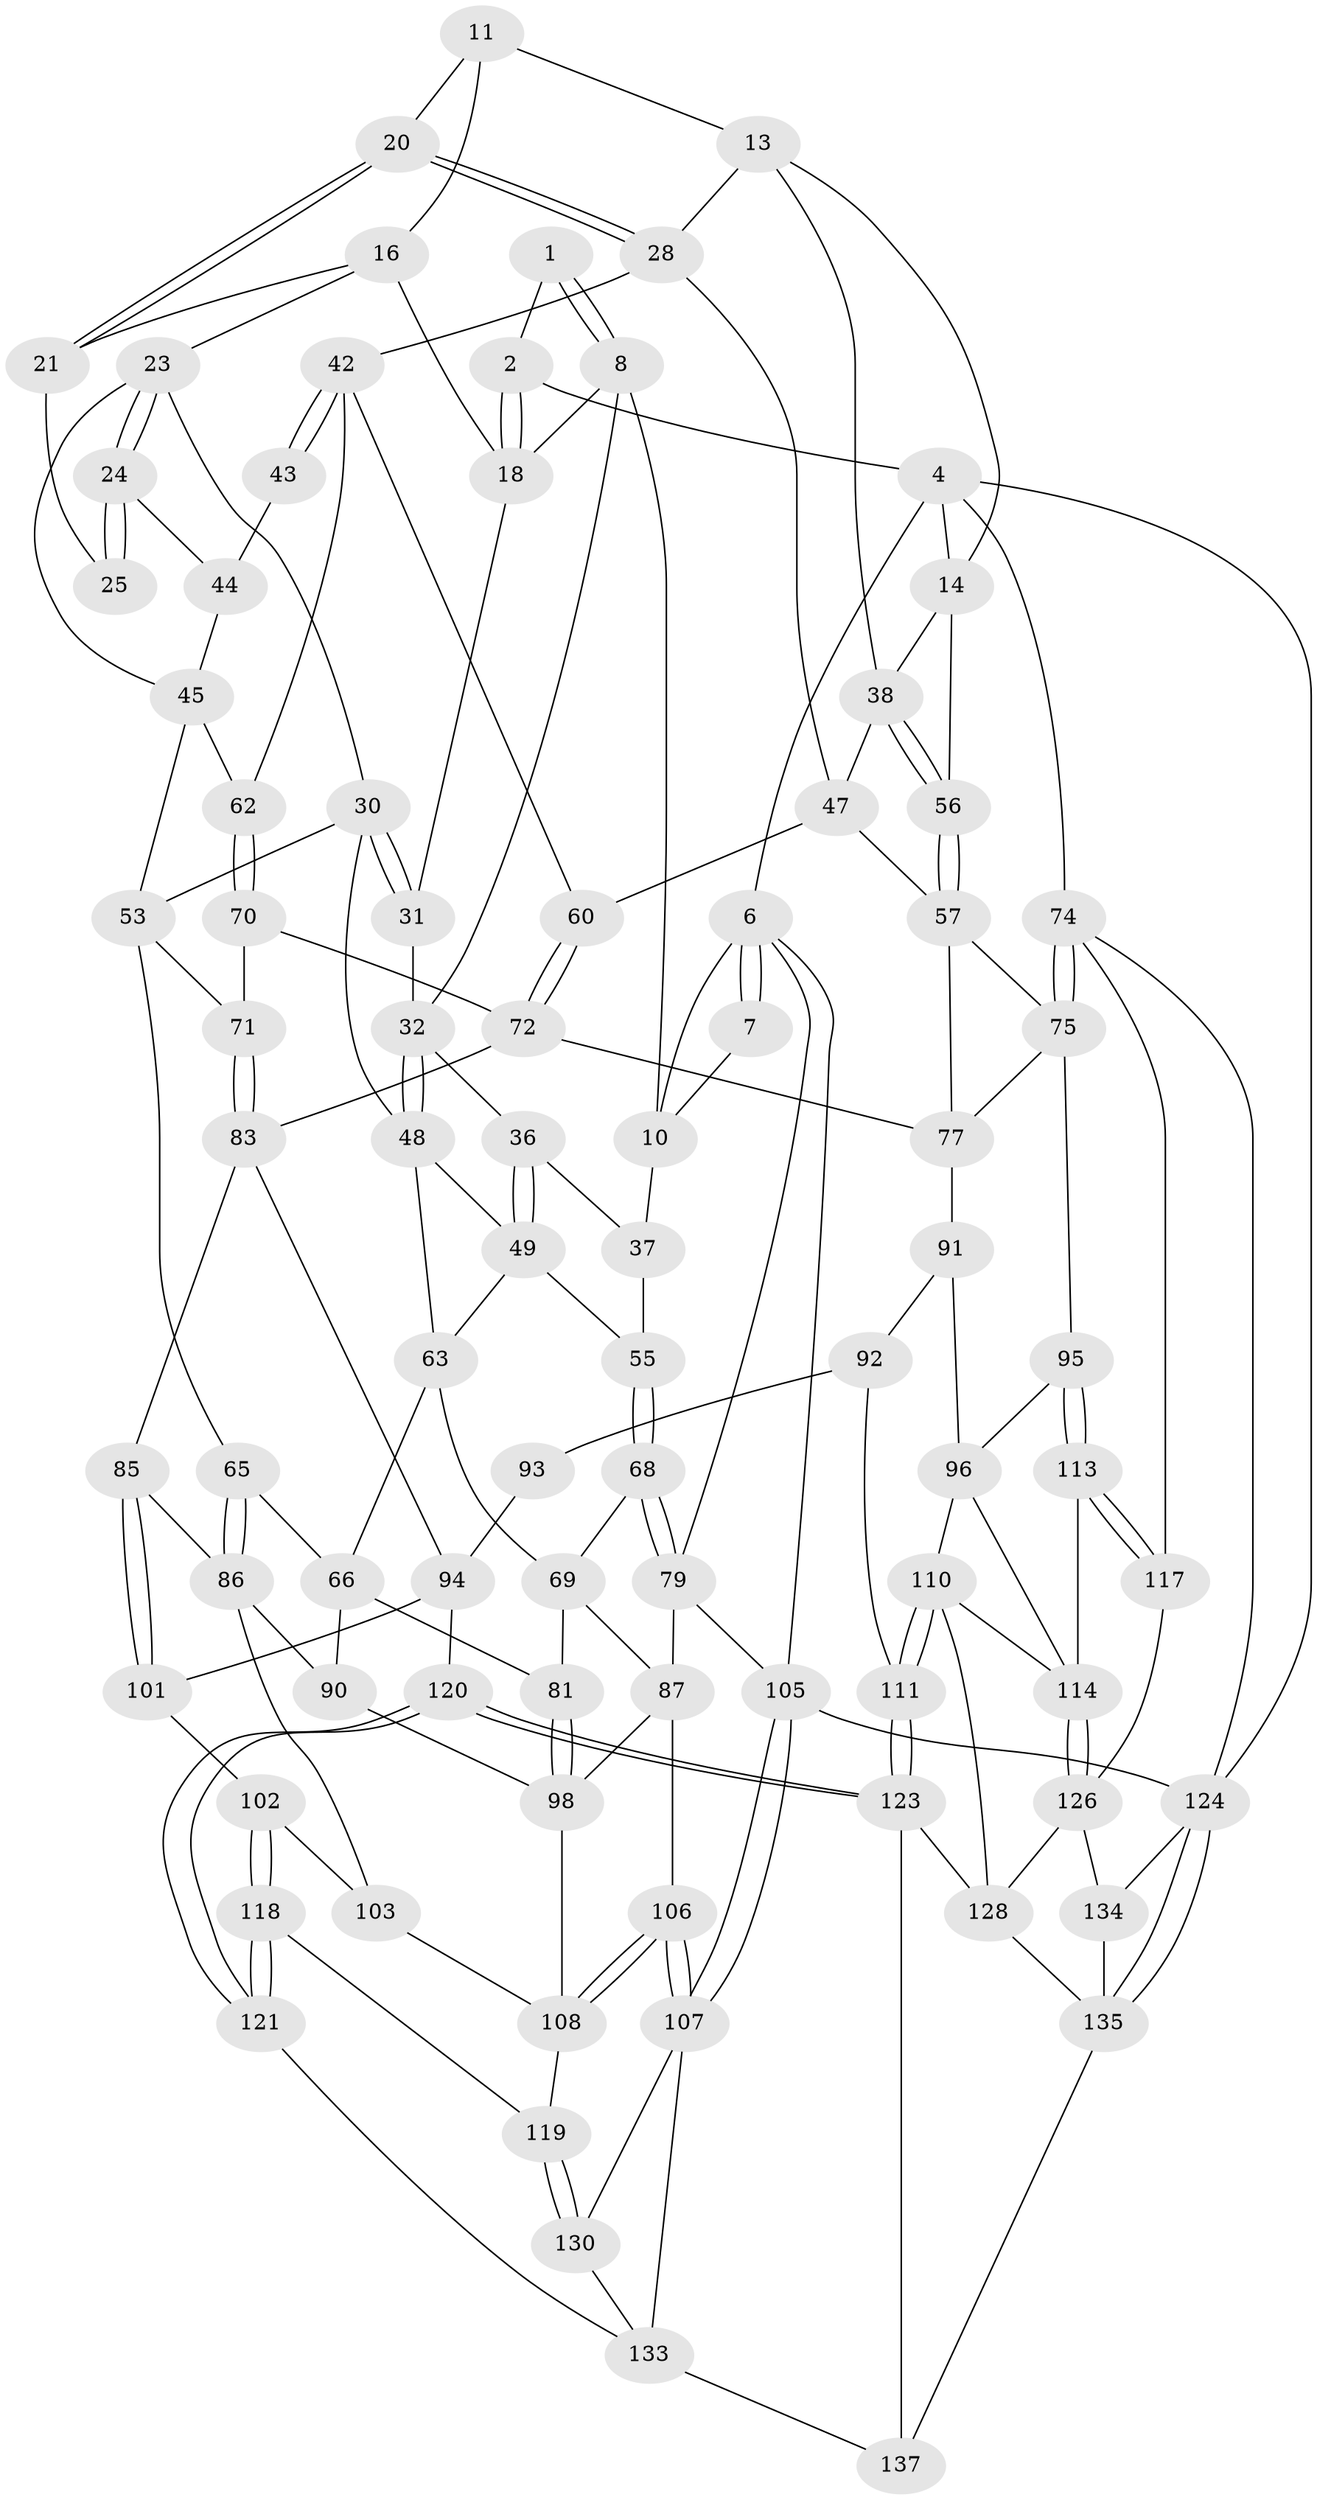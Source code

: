 // original degree distribution, {3: 0.021739130434782608, 5: 0.5144927536231884, 4: 0.2318840579710145, 6: 0.2318840579710145}
// Generated by graph-tools (version 1.1) at 2025/42/03/06/25 10:42:33]
// undirected, 87 vertices, 188 edges
graph export_dot {
graph [start="1"]
  node [color=gray90,style=filled];
  1 [pos="+0.2312490713029137+0"];
  2 [pos="+0.3213165733194755+0",super="+3"];
  4 [pos="+1+0",super="+5"];
  6 [pos="+0+0",super="+35"];
  7 [pos="+0+0"];
  8 [pos="+0.15197790916444645+0.11971256917693375",super="+9"];
  10 [pos="+0.04401979842464144+0.1570831657985955",super="+34"];
  11 [pos="+0.4906839398156667+0",super="+12"];
  13 [pos="+0.7449357814333661+0.12423251221610601",super="+27"];
  14 [pos="+0.8958235768531775+0.01736206966268302",super="+15"];
  16 [pos="+0.4744701166360808+0.02628985651229107",super="+17"];
  18 [pos="+0.33644409827925437+0.15095413444475683",super="+19"];
  20 [pos="+0.5777172623335854+0.20204874347468493"];
  21 [pos="+0.5527969685529761+0.20507120244853894",super="+22"];
  23 [pos="+0.3664108943371533+0.21257959149801137",super="+29"];
  24 [pos="+0.3849460090883686+0.20762687351809986",super="+40"];
  25 [pos="+0.45738938976151977+0.1383683847114745",super="+26"];
  28 [pos="+0.5782487253461814+0.20255328203537878",super="+41"];
  30 [pos="+0.2864521230925489+0.2651879744553929",super="+50"];
  31 [pos="+0.26010477484426175+0.2604048505327225"];
  32 [pos="+0.22806024883985296+0.27147505552232454",super="+33"];
  36 [pos="+0.1225555450835449+0.2704575948910211"];
  37 [pos="+0.05443078557852818+0.2905442834040788"];
  38 [pos="+0.7242870151183303+0.29723974526072305",super="+39"];
  42 [pos="+0.5585066756297479+0.3502447629508659",super="+61"];
  43 [pos="+0.5108899277229981+0.3211476737750373"];
  44 [pos="+0.5015188621833289+0.23239303038094017",super="+46"];
  45 [pos="+0.40771094095370153+0.3278865473848123",super="+52"];
  47 [pos="+0.6859904484267412+0.3166035776645279",super="+59"];
  48 [pos="+0.20689463941372915+0.36294115295157525",super="+51"];
  49 [pos="+0.14279893055195367+0.35703809998449687",super="+54"];
  53 [pos="+0.36229245847826+0.4359403257546096",super="+64"];
  55 [pos="+0.08950370561779764+0.42441742525690673"];
  56 [pos="+0.8495148779321267+0.338102457122359"];
  57 [pos="+0.8574264745338034+0.408559975129014",super="+58"];
  60 [pos="+0.6641465885063315+0.43201116764992775"];
  62 [pos="+0.5370753475371223+0.3970054578708594"];
  63 [pos="+0.21322089574170033+0.4100665261612722",super="+67"];
  65 [pos="+0.3477269068738416+0.4538826469805476"];
  66 [pos="+0.23004656386531794+0.47763697790051185",super="+80"];
  68 [pos="+0.07840294670912756+0.44585373007252693"];
  69 [pos="+0.08046475151727417+0.4483697025270756",super="+82"];
  70 [pos="+0.5308527919162411+0.4535482274245762"];
  71 [pos="+0.4007240653857935+0.4570559784170068"];
  72 [pos="+0.622002312373884+0.49487453426045874",super="+73"];
  74 [pos="+1+0.558446486106276",super="+116"];
  75 [pos="+0.9587128011064642+0.5543734958212307",super="+76"];
  77 [pos="+0.7297897293383175+0.5050968147094661",super="+78"];
  79 [pos="+0+0.40418997312514876",super="+88"];
  81 [pos="+0.1384854903575861+0.5309595094345009"];
  83 [pos="+0.48481534427669415+0.5933351460859302",super="+84"];
  85 [pos="+0.38191539487371057+0.588901010411318"];
  86 [pos="+0.33149838608260623+0.5739141182671836",super="+89"];
  87 [pos="+0+0.6083332830543136",super="+99"];
  90 [pos="+0.24865655567938433+0.6323014973292514"];
  91 [pos="+0.6732765152829457+0.6260158745367711"];
  92 [pos="+0.6367117118626721+0.639495868041872",super="+112"];
  93 [pos="+0.5268559957065272+0.660332781945151"];
  94 [pos="+0.520287506510547+0.6607521156813695",super="+104"];
  95 [pos="+0.9029894096826996+0.6055436824602096"];
  96 [pos="+0.8139546630301635+0.6415213170455022",super="+97"];
  98 [pos="+0.09102490498745763+0.6665763937540311",super="+100"];
  101 [pos="+0.3920060707182219+0.6926976250651882"];
  102 [pos="+0.32404575165574306+0.6952974663488182"];
  103 [pos="+0.28326560611225826+0.6729089173144277"];
  105 [pos="+0+1"];
  106 [pos="+0+1"];
  107 [pos="+0+1",super="+131"];
  108 [pos="+0.1449703462454938+0.830818446478447",super="+109"];
  110 [pos="+0.7148635949085962+0.7786479748522919",super="+122"];
  111 [pos="+0.6280233556399186+0.8247293101684938"];
  113 [pos="+0.9099303774716572+0.7259379510702368"];
  114 [pos="+0.8502958997410186+0.8055951590900281",super="+115"];
  117 [pos="+0.9614067602316619+0.8483480190273608"];
  118 [pos="+0.3569298895752143+0.8170915401830986"];
  119 [pos="+0.3072671917345292+0.8230507363968328"];
  120 [pos="+0.47035690180566925+0.8659126257102047"];
  121 [pos="+0.4590043984342393+0.8662154081294569"];
  123 [pos="+0.5476957074957342+0.9351687687111625",super="+132"];
  124 [pos="+1+1",super="+125"];
  126 [pos="+0.8754232842476072+0.8551263854251915",super="+127"];
  128 [pos="+0.800980208831689+0.8995612526973689",super="+129"];
  130 [pos="+0.2647394624422333+0.9104574135747766"];
  133 [pos="+0.4336851959371982+0.8818194613614085",super="+138"];
  134 [pos="+0.8539552996821966+0.9026184659007631"];
  135 [pos="+0.9465839537477669+1",super="+136"];
  137 [pos="+0.6054686398439509+1"];
  1 -- 2;
  1 -- 8;
  1 -- 8;
  2 -- 18;
  2 -- 18;
  2 -- 4;
  4 -- 14;
  4 -- 124;
  4 -- 74;
  4 -- 6;
  6 -- 7;
  6 -- 7;
  6 -- 105;
  6 -- 10;
  6 -- 79;
  7 -- 10;
  8 -- 10;
  8 -- 18;
  8 -- 32;
  10 -- 37;
  11 -- 16;
  11 -- 20;
  11 -- 13;
  13 -- 14;
  13 -- 28;
  13 -- 38;
  14 -- 38;
  14 -- 56;
  16 -- 21;
  16 -- 18;
  16 -- 23;
  18 -- 31;
  20 -- 21;
  20 -- 21;
  20 -- 28;
  20 -- 28;
  21 -- 25 [weight=2];
  23 -- 24;
  23 -- 24;
  23 -- 45;
  23 -- 30;
  24 -- 25 [weight=2];
  24 -- 25;
  24 -- 44;
  28 -- 42;
  28 -- 47;
  30 -- 31;
  30 -- 31;
  30 -- 53;
  30 -- 48;
  31 -- 32;
  32 -- 48;
  32 -- 48;
  32 -- 36;
  36 -- 37;
  36 -- 49;
  36 -- 49;
  37 -- 55;
  38 -- 56;
  38 -- 56;
  38 -- 47;
  42 -- 43;
  42 -- 43;
  42 -- 60;
  42 -- 62;
  43 -- 44 [weight=2];
  44 -- 45;
  45 -- 53;
  45 -- 62;
  47 -- 60;
  47 -- 57;
  48 -- 49;
  48 -- 63;
  49 -- 55;
  49 -- 63;
  53 -- 65;
  53 -- 71;
  55 -- 68;
  55 -- 68;
  56 -- 57;
  56 -- 57;
  57 -- 77;
  57 -- 75;
  60 -- 72;
  60 -- 72;
  62 -- 70;
  62 -- 70;
  63 -- 66;
  63 -- 69;
  65 -- 66;
  65 -- 86;
  65 -- 86;
  66 -- 81;
  66 -- 90;
  68 -- 69;
  68 -- 79;
  68 -- 79;
  69 -- 81;
  69 -- 87;
  70 -- 71;
  70 -- 72;
  71 -- 83;
  71 -- 83;
  72 -- 77;
  72 -- 83;
  74 -- 75;
  74 -- 75;
  74 -- 117;
  74 -- 124;
  75 -- 95;
  75 -- 77;
  77 -- 91;
  79 -- 105;
  79 -- 87;
  81 -- 98;
  81 -- 98;
  83 -- 85;
  83 -- 94;
  85 -- 86;
  85 -- 101;
  85 -- 101;
  86 -- 90;
  86 -- 103;
  87 -- 98;
  87 -- 106;
  90 -- 98;
  91 -- 92;
  91 -- 96;
  92 -- 93 [weight=2];
  92 -- 111;
  93 -- 94;
  94 -- 120;
  94 -- 101;
  95 -- 96;
  95 -- 113;
  95 -- 113;
  96 -- 114;
  96 -- 110;
  98 -- 108;
  101 -- 102;
  102 -- 103;
  102 -- 118;
  102 -- 118;
  103 -- 108;
  105 -- 107;
  105 -- 107;
  105 -- 124;
  106 -- 107;
  106 -- 107;
  106 -- 108;
  106 -- 108;
  107 -- 130;
  107 -- 133;
  108 -- 119;
  110 -- 111;
  110 -- 111;
  110 -- 128;
  110 -- 114;
  111 -- 123;
  111 -- 123;
  113 -- 114;
  113 -- 117;
  113 -- 117;
  114 -- 126;
  114 -- 126;
  117 -- 126;
  118 -- 119;
  118 -- 121;
  118 -- 121;
  119 -- 130;
  119 -- 130;
  120 -- 121;
  120 -- 121;
  120 -- 123;
  120 -- 123;
  121 -- 133;
  123 -- 128;
  123 -- 137;
  124 -- 135;
  124 -- 135;
  124 -- 134;
  126 -- 128;
  126 -- 134;
  128 -- 135;
  130 -- 133;
  133 -- 137;
  134 -- 135;
  135 -- 137;
}
